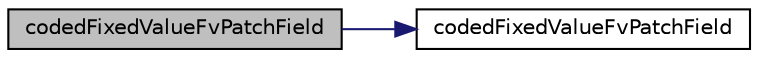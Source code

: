 digraph "codedFixedValueFvPatchField"
{
  bgcolor="transparent";
  edge [fontname="Helvetica",fontsize="10",labelfontname="Helvetica",labelfontsize="10"];
  node [fontname="Helvetica",fontsize="10",shape=record];
  rankdir="LR";
  Node1 [label="codedFixedValueFvPatchField",height=0.2,width=0.4,color="black", fillcolor="grey75", style="filled", fontcolor="black"];
  Node1 -> Node2 [color="midnightblue",fontsize="10",style="solid",fontname="Helvetica"];
  Node2 [label="codedFixedValueFvPatchField",height=0.2,width=0.4,color="black",URL="$a00299.html#a72ab8c24623d4d43e2de17d3c9d1595a",tooltip="Construct from patch and internal field. "];
}
